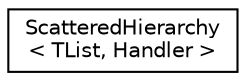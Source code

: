 digraph "Graphical Class Hierarchy"
{
  edge [fontname="Helvetica",fontsize="10",labelfontname="Helvetica",labelfontsize="10"];
  node [fontname="Helvetica",fontsize="10",shape=record];
  rankdir="LR";
  Node1 [label="ScatteredHierarchy\l\< TList, Handler \>",height=0.2,width=0.4,color="black", fillcolor="white", style="filled",URL="$class_scattered_hierarchy.html"];
}
